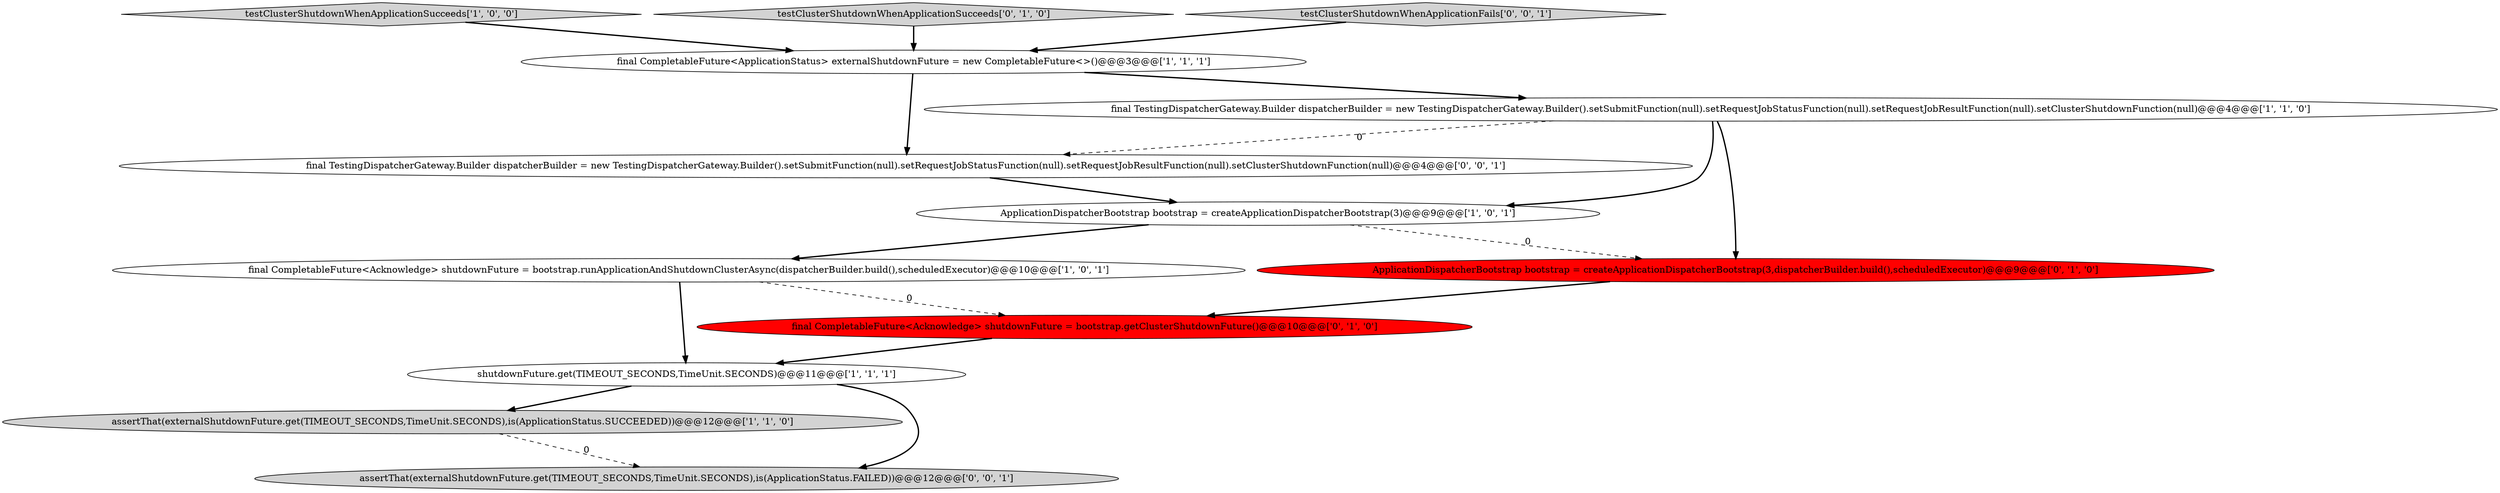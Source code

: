 digraph {
8 [style = filled, label = "final CompletableFuture<Acknowledge> shutdownFuture = bootstrap.getClusterShutdownFuture()@@@10@@@['0', '1', '0']", fillcolor = red, shape = ellipse image = "AAA1AAABBB2BBB"];
3 [style = filled, label = "assertThat(externalShutdownFuture.get(TIMEOUT_SECONDS,TimeUnit.SECONDS),is(ApplicationStatus.SUCCEEDED))@@@12@@@['1', '1', '0']", fillcolor = lightgray, shape = ellipse image = "AAA0AAABBB1BBB"];
5 [style = filled, label = "final CompletableFuture<ApplicationStatus> externalShutdownFuture = new CompletableFuture<>()@@@3@@@['1', '1', '1']", fillcolor = white, shape = ellipse image = "AAA0AAABBB1BBB"];
4 [style = filled, label = "testClusterShutdownWhenApplicationSucceeds['1', '0', '0']", fillcolor = lightgray, shape = diamond image = "AAA0AAABBB1BBB"];
7 [style = filled, label = "testClusterShutdownWhenApplicationSucceeds['0', '1', '0']", fillcolor = lightgray, shape = diamond image = "AAA0AAABBB2BBB"];
6 [style = filled, label = "ApplicationDispatcherBootstrap bootstrap = createApplicationDispatcherBootstrap(3)@@@9@@@['1', '0', '1']", fillcolor = white, shape = ellipse image = "AAA0AAABBB1BBB"];
9 [style = filled, label = "ApplicationDispatcherBootstrap bootstrap = createApplicationDispatcherBootstrap(3,dispatcherBuilder.build(),scheduledExecutor)@@@9@@@['0', '1', '0']", fillcolor = red, shape = ellipse image = "AAA1AAABBB2BBB"];
10 [style = filled, label = "final TestingDispatcherGateway.Builder dispatcherBuilder = new TestingDispatcherGateway.Builder().setSubmitFunction(null).setRequestJobStatusFunction(null).setRequestJobResultFunction(null).setClusterShutdownFunction(null)@@@4@@@['0', '0', '1']", fillcolor = white, shape = ellipse image = "AAA0AAABBB3BBB"];
0 [style = filled, label = "shutdownFuture.get(TIMEOUT_SECONDS,TimeUnit.SECONDS)@@@11@@@['1', '1', '1']", fillcolor = white, shape = ellipse image = "AAA0AAABBB1BBB"];
1 [style = filled, label = "final TestingDispatcherGateway.Builder dispatcherBuilder = new TestingDispatcherGateway.Builder().setSubmitFunction(null).setRequestJobStatusFunction(null).setRequestJobResultFunction(null).setClusterShutdownFunction(null)@@@4@@@['1', '1', '0']", fillcolor = white, shape = ellipse image = "AAA0AAABBB1BBB"];
12 [style = filled, label = "assertThat(externalShutdownFuture.get(TIMEOUT_SECONDS,TimeUnit.SECONDS),is(ApplicationStatus.FAILED))@@@12@@@['0', '0', '1']", fillcolor = lightgray, shape = ellipse image = "AAA0AAABBB3BBB"];
11 [style = filled, label = "testClusterShutdownWhenApplicationFails['0', '0', '1']", fillcolor = lightgray, shape = diamond image = "AAA0AAABBB3BBB"];
2 [style = filled, label = "final CompletableFuture<Acknowledge> shutdownFuture = bootstrap.runApplicationAndShutdownClusterAsync(dispatcherBuilder.build(),scheduledExecutor)@@@10@@@['1', '0', '1']", fillcolor = white, shape = ellipse image = "AAA0AAABBB1BBB"];
8->0 [style = bold, label=""];
0->3 [style = bold, label=""];
5->10 [style = bold, label=""];
5->1 [style = bold, label=""];
11->5 [style = bold, label=""];
7->5 [style = bold, label=""];
2->0 [style = bold, label=""];
1->6 [style = bold, label=""];
1->10 [style = dashed, label="0"];
3->12 [style = dashed, label="0"];
9->8 [style = bold, label=""];
2->8 [style = dashed, label="0"];
4->5 [style = bold, label=""];
10->6 [style = bold, label=""];
1->9 [style = bold, label=""];
0->12 [style = bold, label=""];
6->9 [style = dashed, label="0"];
6->2 [style = bold, label=""];
}
